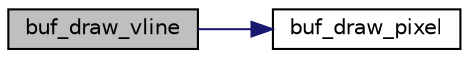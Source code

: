 digraph "buf_draw_vline"
{
 // LATEX_PDF_SIZE
  edge [fontname="Helvetica",fontsize="10",labelfontname="Helvetica",labelfontsize="10"];
  node [fontname="Helvetica",fontsize="10",shape=record];
  rankdir="LR";
  Node1 [label="buf_draw_vline",height=0.2,width=0.4,color="black", fillcolor="grey75", style="filled", fontcolor="black",tooltip="Draws a vertical line on a pixel buffer."];
  Node1 -> Node2 [color="midnightblue",fontsize="10",style="solid"];
  Node2 [label="buf_draw_pixel",height=0.2,width=0.4,color="black", fillcolor="white", style="filled",URL="$group__graphics.html#ga49604fff88a75a0bdf9d860b6bfd45a8",tooltip="Draws a pixel on a pixel_buffer."];
}
